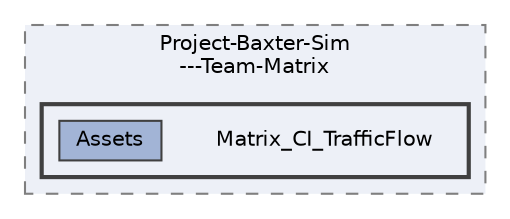 digraph "C:/Users/Dylan Stewart/Documents/GitHub/Project-Baxter-Sim---Team-Matrix/Matrix_CI_TrafficFlow"
{
 // LATEX_PDF_SIZE
  bgcolor="transparent";
  edge [fontname=Helvetica,fontsize=10,labelfontname=Helvetica,labelfontsize=10];
  node [fontname=Helvetica,fontsize=10,shape=box,height=0.2,width=0.4];
  compound=true
  subgraph clusterdir_9b3c4bdfa4a6550dfb6c02bb6e831e7b {
    graph [ bgcolor="#edf0f7", pencolor="grey50", label="Project-Baxter-Sim\l---Team-Matrix", fontname=Helvetica,fontsize=10 style="filled,dashed", URL="dir_9b3c4bdfa4a6550dfb6c02bb6e831e7b.html",tooltip=""]
  subgraph clusterdir_3192e7a9aa8219a1c174524f6982f8d8 {
    graph [ bgcolor="#edf0f7", pencolor="grey25", label="", fontname=Helvetica,fontsize=10 style="filled,bold", URL="dir_3192e7a9aa8219a1c174524f6982f8d8.html",tooltip=""]
    dir_3192e7a9aa8219a1c174524f6982f8d8 [shape=plaintext, label="Matrix_CI_TrafficFlow"];
  dir_9de460731ca44da7af2db12836555dde [label="Assets", fillcolor="#a2b4d6", color="grey25", style="filled", URL="dir_9de460731ca44da7af2db12836555dde.html",tooltip=""];
  }
  }
}
